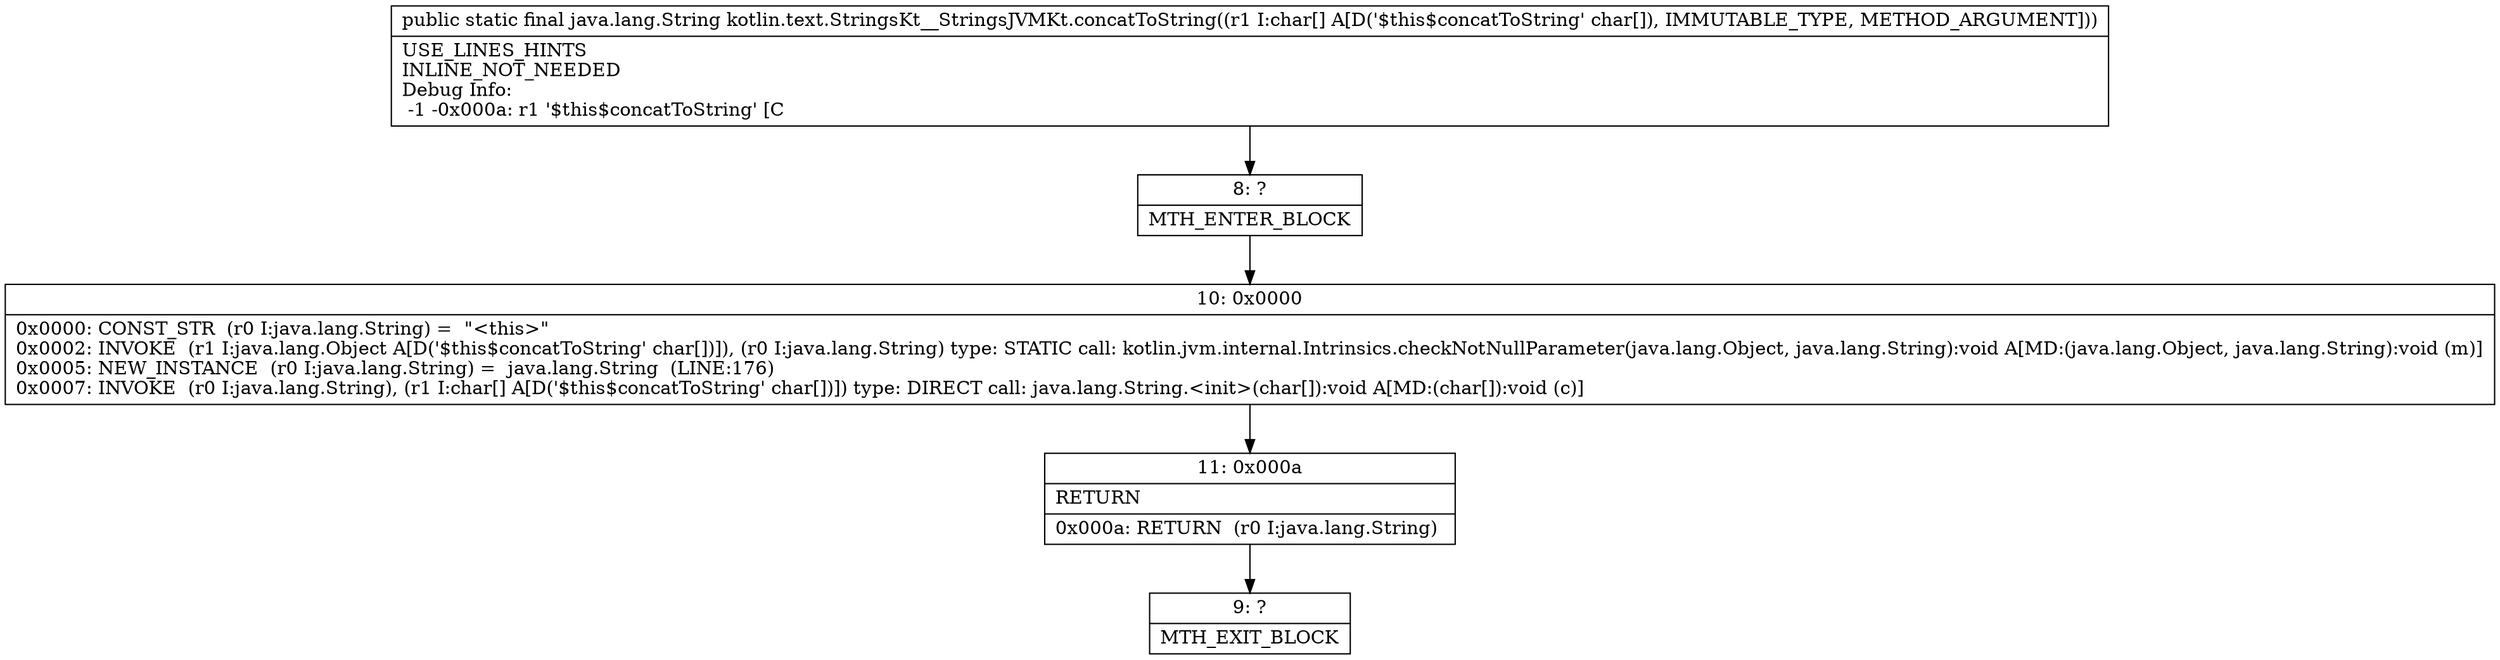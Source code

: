 digraph "CFG forkotlin.text.StringsKt__StringsJVMKt.concatToString([C)Ljava\/lang\/String;" {
Node_8 [shape=record,label="{8\:\ ?|MTH_ENTER_BLOCK\l}"];
Node_10 [shape=record,label="{10\:\ 0x0000|0x0000: CONST_STR  (r0 I:java.lang.String) =  \"\<this\>\" \l0x0002: INVOKE  (r1 I:java.lang.Object A[D('$this$concatToString' char[])]), (r0 I:java.lang.String) type: STATIC call: kotlin.jvm.internal.Intrinsics.checkNotNullParameter(java.lang.Object, java.lang.String):void A[MD:(java.lang.Object, java.lang.String):void (m)]\l0x0005: NEW_INSTANCE  (r0 I:java.lang.String) =  java.lang.String  (LINE:176)\l0x0007: INVOKE  (r0 I:java.lang.String), (r1 I:char[] A[D('$this$concatToString' char[])]) type: DIRECT call: java.lang.String.\<init\>(char[]):void A[MD:(char[]):void (c)]\l}"];
Node_11 [shape=record,label="{11\:\ 0x000a|RETURN\l|0x000a: RETURN  (r0 I:java.lang.String) \l}"];
Node_9 [shape=record,label="{9\:\ ?|MTH_EXIT_BLOCK\l}"];
MethodNode[shape=record,label="{public static final java.lang.String kotlin.text.StringsKt__StringsJVMKt.concatToString((r1 I:char[] A[D('$this$concatToString' char[]), IMMUTABLE_TYPE, METHOD_ARGUMENT]))  | USE_LINES_HINTS\lINLINE_NOT_NEEDED\lDebug Info:\l  \-1 \-0x000a: r1 '$this$concatToString' [C\l}"];
MethodNode -> Node_8;Node_8 -> Node_10;
Node_10 -> Node_11;
Node_11 -> Node_9;
}

